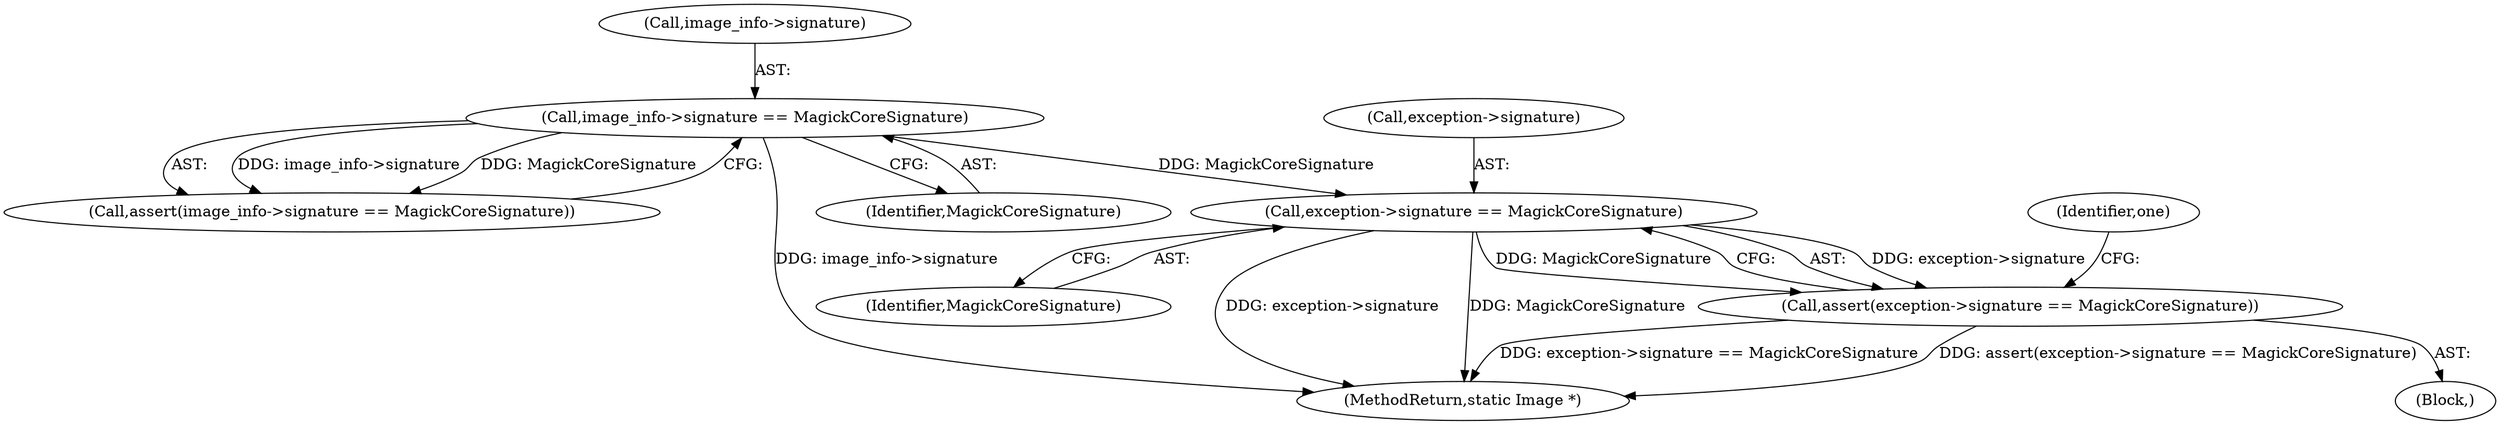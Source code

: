 digraph "0_ImageMagick_fc43974d34318c834fbf78570ca1a3764ed8c7d7@pointer" {
"1000186" [label="(Call,exception->signature == MagickCoreSignature)"];
"1000174" [label="(Call,image_info->signature == MagickCoreSignature)"];
"1000185" [label="(Call,assert(exception->signature == MagickCoreSignature))"];
"1000173" [label="(Call,assert(image_info->signature == MagickCoreSignature))"];
"1000190" [label="(Identifier,MagickCoreSignature)"];
"1000192" [label="(Identifier,one)"];
"1000174" [label="(Call,image_info->signature == MagickCoreSignature)"];
"1001928" [label="(MethodReturn,static Image *)"];
"1000187" [label="(Call,exception->signature)"];
"1000185" [label="(Call,assert(exception->signature == MagickCoreSignature))"];
"1000141" [label="(Block,)"];
"1000175" [label="(Call,image_info->signature)"];
"1000186" [label="(Call,exception->signature == MagickCoreSignature)"];
"1000178" [label="(Identifier,MagickCoreSignature)"];
"1000186" -> "1000185"  [label="AST: "];
"1000186" -> "1000190"  [label="CFG: "];
"1000187" -> "1000186"  [label="AST: "];
"1000190" -> "1000186"  [label="AST: "];
"1000185" -> "1000186"  [label="CFG: "];
"1000186" -> "1001928"  [label="DDG: exception->signature"];
"1000186" -> "1001928"  [label="DDG: MagickCoreSignature"];
"1000186" -> "1000185"  [label="DDG: exception->signature"];
"1000186" -> "1000185"  [label="DDG: MagickCoreSignature"];
"1000174" -> "1000186"  [label="DDG: MagickCoreSignature"];
"1000174" -> "1000173"  [label="AST: "];
"1000174" -> "1000178"  [label="CFG: "];
"1000175" -> "1000174"  [label="AST: "];
"1000178" -> "1000174"  [label="AST: "];
"1000173" -> "1000174"  [label="CFG: "];
"1000174" -> "1001928"  [label="DDG: image_info->signature"];
"1000174" -> "1000173"  [label="DDG: image_info->signature"];
"1000174" -> "1000173"  [label="DDG: MagickCoreSignature"];
"1000185" -> "1000141"  [label="AST: "];
"1000192" -> "1000185"  [label="CFG: "];
"1000185" -> "1001928"  [label="DDG: exception->signature == MagickCoreSignature"];
"1000185" -> "1001928"  [label="DDG: assert(exception->signature == MagickCoreSignature)"];
}
